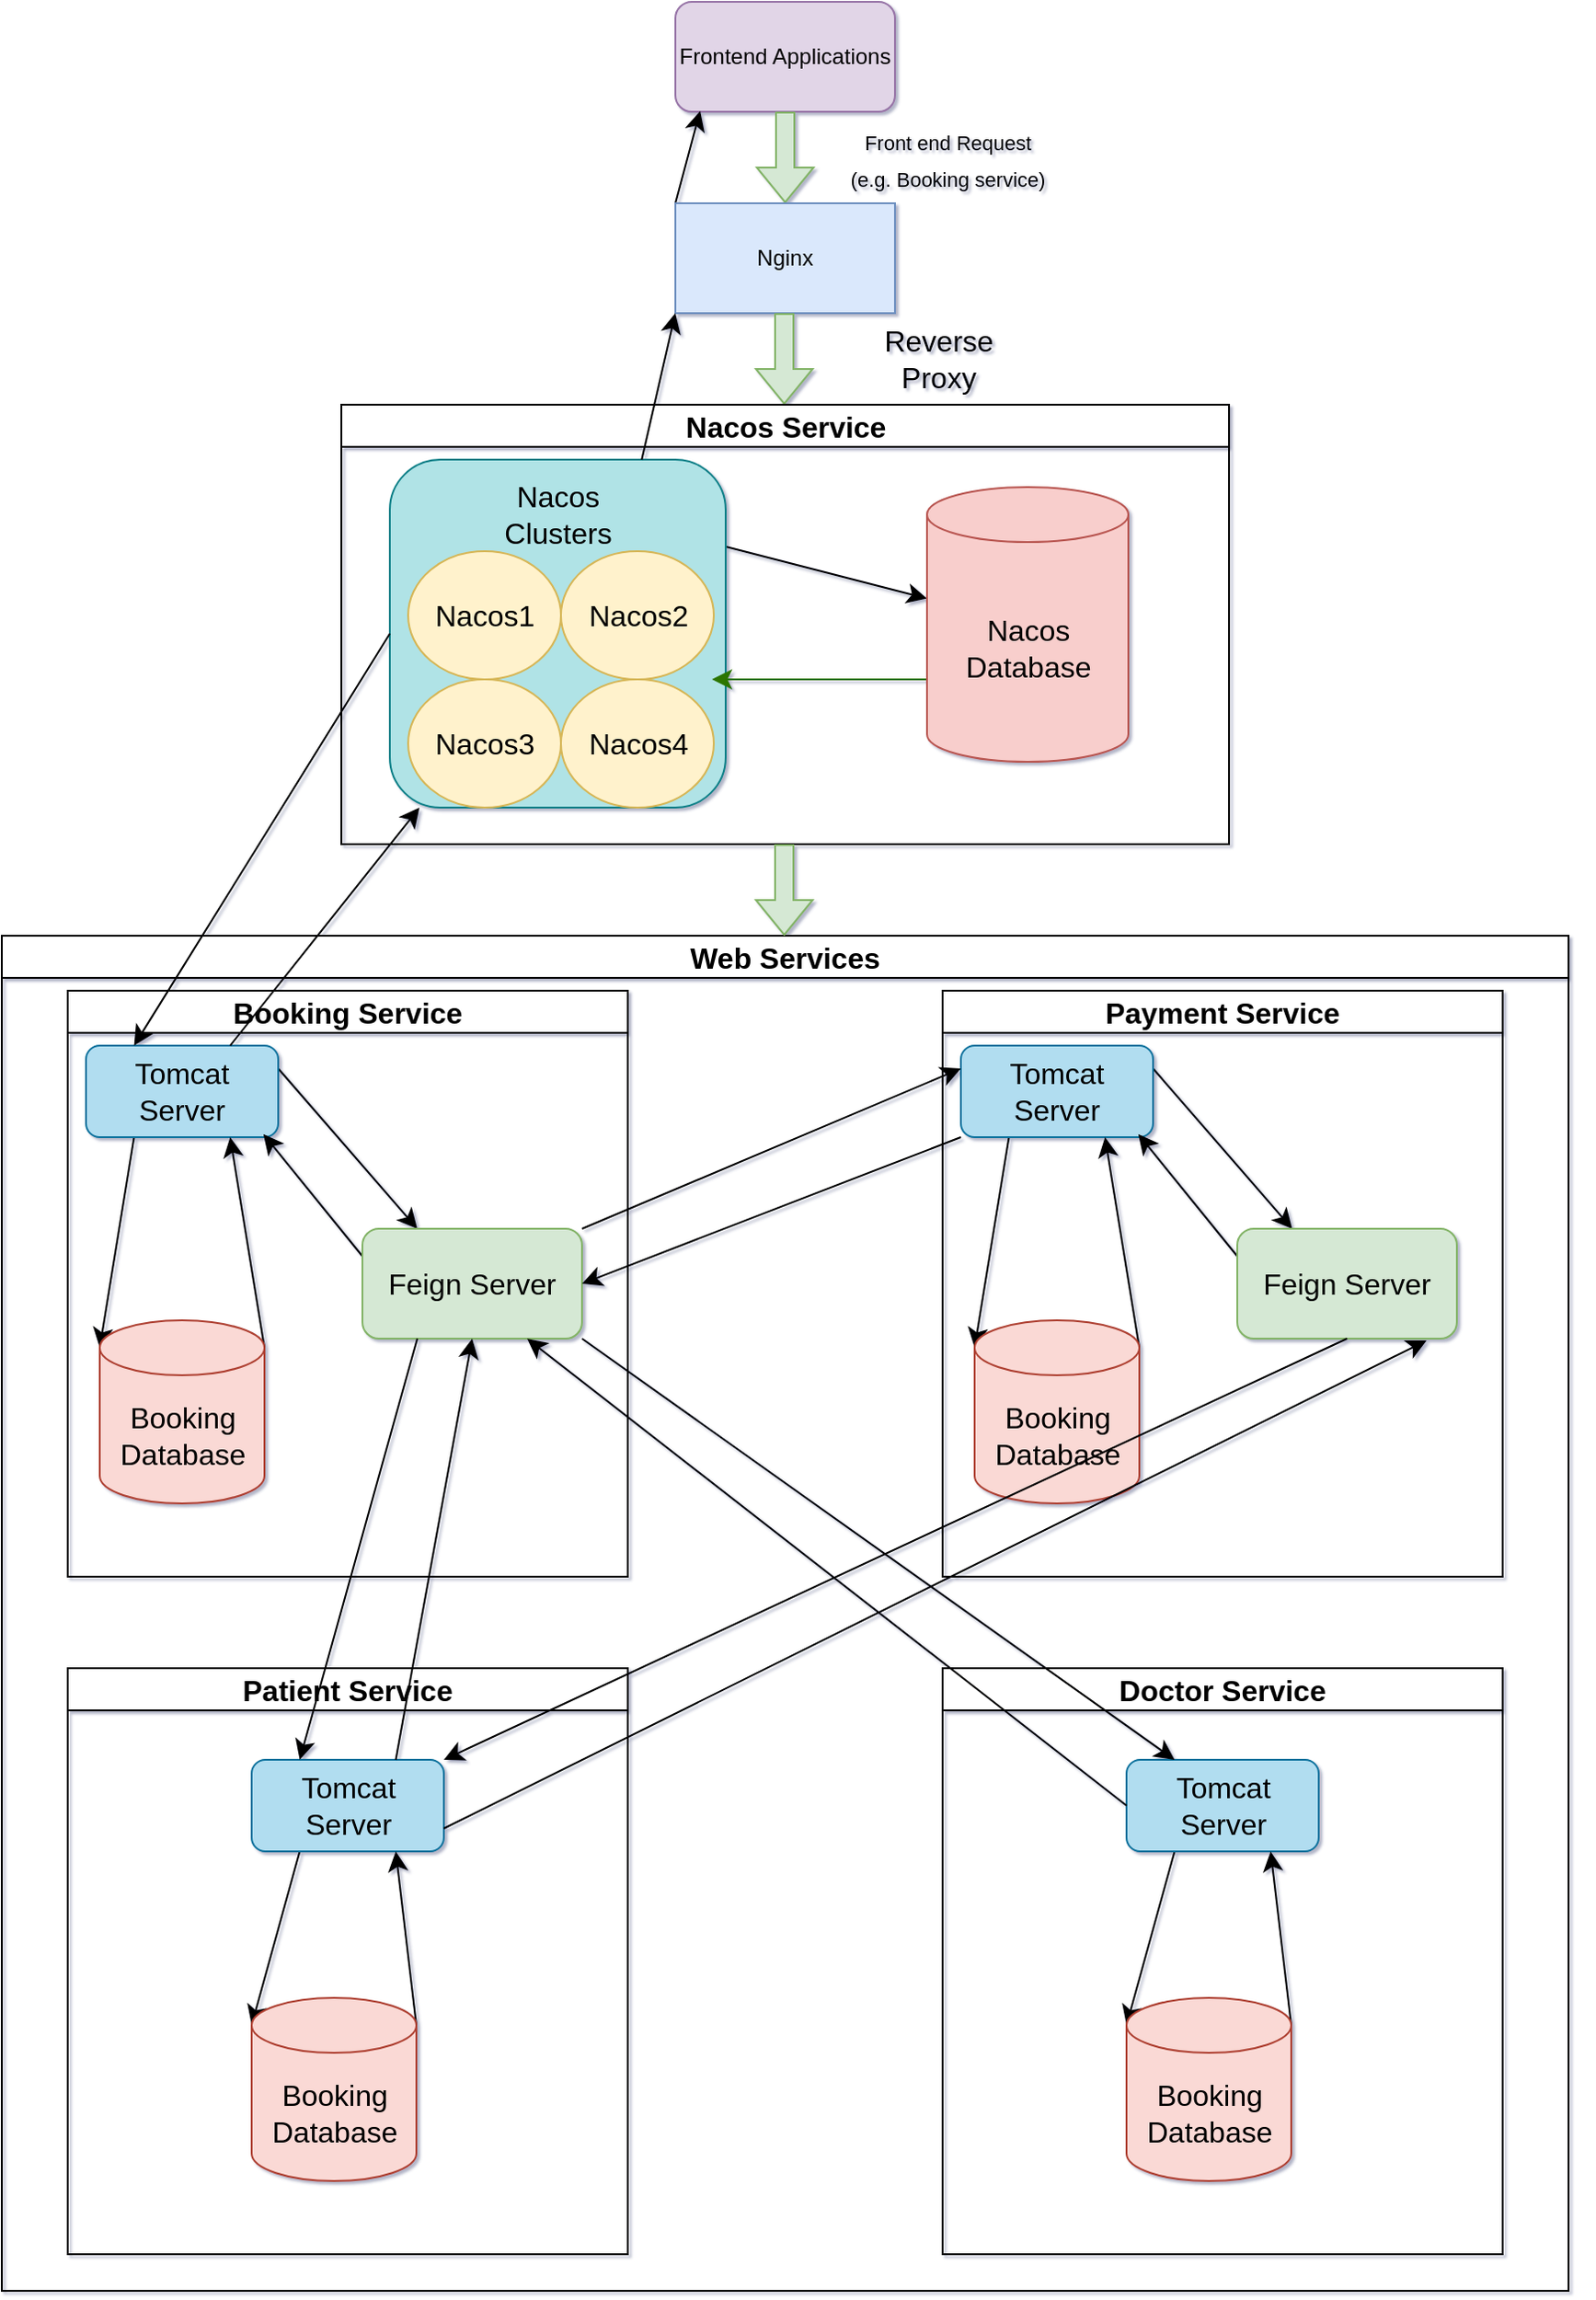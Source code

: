<mxfile version="21.6.1" type="device">
  <diagram name="Page-1" id="5f0bae14-7c28-e335-631c-24af17079c00">
    <mxGraphModel dx="2047" dy="1382" grid="1" gridSize="10" guides="1" tooltips="1" connect="1" arrows="1" fold="1" page="1" pageScale="1" pageWidth="4681" pageHeight="3300" background="none" math="0" shadow="1">
      <root>
        <mxCell id="0" />
        <mxCell id="1" parent="0" />
        <mxCell id="jPvqtnYLJRj_eyyXHJ-Q-1" value="Frontend Applications" style="rounded=1;whiteSpace=wrap;html=1;fillColor=#e1d5e7;strokeColor=#9673a6;" parent="1" vertex="1">
          <mxGeometry x="2206" y="160" width="120" height="60" as="geometry" />
        </mxCell>
        <mxCell id="jPvqtnYLJRj_eyyXHJ-Q-2" value="" style="shape=flexArrow;endArrow=classic;html=1;rounded=0;exitX=0.5;exitY=1;exitDx=0;exitDy=0;fillColor=#d5e8d4;strokeColor=#82b366;" parent="1" source="jPvqtnYLJRj_eyyXHJ-Q-1" edge="1">
          <mxGeometry width="50" height="50" relative="1" as="geometry">
            <mxPoint x="2226" y="390" as="sourcePoint" />
            <mxPoint x="2266" y="270" as="targetPoint" />
          </mxGeometry>
        </mxCell>
        <mxCell id="t3KPmfPiuo9anuLnNl-u-99" style="edgeStyle=none;curved=1;rounded=0;orthogonalLoop=1;jettySize=auto;html=1;exitX=0;exitY=0;exitDx=0;exitDy=0;entryX=0.113;entryY=0.993;entryDx=0;entryDy=0;entryPerimeter=0;fontSize=12;startSize=8;endSize=8;" edge="1" parent="1" source="jPvqtnYLJRj_eyyXHJ-Q-3" target="jPvqtnYLJRj_eyyXHJ-Q-1">
          <mxGeometry relative="1" as="geometry" />
        </mxCell>
        <mxCell id="jPvqtnYLJRj_eyyXHJ-Q-3" value="Nginx" style="rounded=0;whiteSpace=wrap;html=1;fillColor=#dae8fc;strokeColor=#6c8ebf;" parent="1" vertex="1">
          <mxGeometry x="2206" y="270" width="120" height="60" as="geometry" />
        </mxCell>
        <mxCell id="t3KPmfPiuo9anuLnNl-u-4" value="" style="shape=flexArrow;endArrow=classic;html=1;rounded=0;exitX=0.5;exitY=1;exitDx=0;exitDy=0;fillColor=#d5e8d4;strokeColor=#82b366;" edge="1" parent="1">
          <mxGeometry width="50" height="50" relative="1" as="geometry">
            <mxPoint x="2265.5" y="330" as="sourcePoint" />
            <mxPoint x="2265.5" y="380" as="targetPoint" />
          </mxGeometry>
        </mxCell>
        <mxCell id="t3KPmfPiuo9anuLnNl-u-5" value="&lt;font style=&quot;font-size: 11px;&quot;&gt;Front end Request (e.g. Booking service)&lt;/font&gt;" style="text;html=1;strokeColor=none;fillColor=none;align=center;verticalAlign=middle;whiteSpace=wrap;rounded=0;fontSize=16;" vertex="1" parent="1">
          <mxGeometry x="2300" y="230" width="110" height="30" as="geometry" />
        </mxCell>
        <mxCell id="t3KPmfPiuo9anuLnNl-u-6" value="Nacos Service" style="swimlane;whiteSpace=wrap;html=1;fontSize=16;" vertex="1" parent="1">
          <mxGeometry x="2023.5" y="380" width="485" height="240" as="geometry" />
        </mxCell>
        <mxCell id="t3KPmfPiuo9anuLnNl-u-10" value="" style="edgeStyle=none;curved=1;rounded=0;orthogonalLoop=1;jettySize=auto;html=1;fontSize=12;startSize=8;endSize=8;exitX=1;exitY=0.25;exitDx=0;exitDy=0;" edge="1" parent="t3KPmfPiuo9anuLnNl-u-6" source="t3KPmfPiuo9anuLnNl-u-1" target="t3KPmfPiuo9anuLnNl-u-9">
          <mxGeometry relative="1" as="geometry" />
        </mxCell>
        <mxCell id="t3KPmfPiuo9anuLnNl-u-1" value="" style="rounded=1;whiteSpace=wrap;html=1;fillColor=#b0e3e6;strokeColor=#0e8088;" vertex="1" parent="t3KPmfPiuo9anuLnNl-u-6">
          <mxGeometry x="26.5" y="30" width="183.5" height="190" as="geometry" />
        </mxCell>
        <mxCell id="t3KPmfPiuo9anuLnNl-u-11" style="edgeStyle=none;curved=1;rounded=0;orthogonalLoop=1;jettySize=auto;html=1;exitX=0;exitY=0;exitDx=0;exitDy=105;exitPerimeter=0;fontSize=12;startSize=8;endSize=8;fillColor=#60a917;strokeColor=#2D7600;" edge="1" parent="t3KPmfPiuo9anuLnNl-u-6" source="t3KPmfPiuo9anuLnNl-u-9">
          <mxGeometry relative="1" as="geometry">
            <mxPoint x="202.5" y="150" as="targetPoint" />
          </mxGeometry>
        </mxCell>
        <mxCell id="t3KPmfPiuo9anuLnNl-u-9" value="Nacos Database" style="shape=cylinder3;whiteSpace=wrap;html=1;boundedLbl=1;backgroundOutline=1;size=15;fontSize=16;fillColor=#f8cecc;strokeColor=#b85450;" vertex="1" parent="t3KPmfPiuo9anuLnNl-u-6">
          <mxGeometry x="320" y="45" width="110" height="150" as="geometry" />
        </mxCell>
        <mxCell id="t3KPmfPiuo9anuLnNl-u-102" value="Nacos1" style="ellipse;whiteSpace=wrap;html=1;fontSize=16;fillColor=#fff2cc;strokeColor=#d6b656;" vertex="1" parent="t3KPmfPiuo9anuLnNl-u-6">
          <mxGeometry x="36.5" y="80" width="83.5" height="70" as="geometry" />
        </mxCell>
        <mxCell id="t3KPmfPiuo9anuLnNl-u-107" value="Nacos2" style="ellipse;whiteSpace=wrap;html=1;fontSize=16;fillColor=#fff2cc;strokeColor=#d6b656;" vertex="1" parent="t3KPmfPiuo9anuLnNl-u-6">
          <mxGeometry x="120" y="80" width="83.5" height="70" as="geometry" />
        </mxCell>
        <mxCell id="t3KPmfPiuo9anuLnNl-u-108" value="Nacos3" style="ellipse;whiteSpace=wrap;html=1;fontSize=16;fillColor=#fff2cc;strokeColor=#d6b656;" vertex="1" parent="t3KPmfPiuo9anuLnNl-u-6">
          <mxGeometry x="36.5" y="150" width="83.5" height="70" as="geometry" />
        </mxCell>
        <mxCell id="t3KPmfPiuo9anuLnNl-u-109" value="Nacos4" style="ellipse;whiteSpace=wrap;html=1;fontSize=16;fillColor=#fff2cc;strokeColor=#d6b656;" vertex="1" parent="t3KPmfPiuo9anuLnNl-u-6">
          <mxGeometry x="120" y="150" width="83.5" height="70" as="geometry" />
        </mxCell>
        <mxCell id="t3KPmfPiuo9anuLnNl-u-110" value="Nacos Clusters" style="text;html=1;strokeColor=none;fillColor=none;align=center;verticalAlign=middle;whiteSpace=wrap;rounded=0;fontSize=16;" vertex="1" parent="t3KPmfPiuo9anuLnNl-u-6">
          <mxGeometry x="88.25" y="45" width="60" height="30" as="geometry" />
        </mxCell>
        <mxCell id="t3KPmfPiuo9anuLnNl-u-12" value="Web Services" style="swimlane;whiteSpace=wrap;html=1;fontSize=16;" vertex="1" parent="1">
          <mxGeometry x="1838" y="670" width="856" height="740" as="geometry" />
        </mxCell>
        <mxCell id="t3KPmfPiuo9anuLnNl-u-21" value="Booking Service" style="swimlane;whiteSpace=wrap;html=1;fontSize=16;" vertex="1" parent="t3KPmfPiuo9anuLnNl-u-12">
          <mxGeometry x="36" y="30" width="306" height="320" as="geometry" />
        </mxCell>
        <mxCell id="t3KPmfPiuo9anuLnNl-u-55" style="edgeStyle=none;curved=1;rounded=0;orthogonalLoop=1;jettySize=auto;html=1;exitX=0.25;exitY=1;exitDx=0;exitDy=0;entryX=0;entryY=0;entryDx=0;entryDy=15;entryPerimeter=0;fontSize=12;startSize=8;endSize=8;" edge="1" parent="t3KPmfPiuo9anuLnNl-u-21" source="t3KPmfPiuo9anuLnNl-u-23" target="t3KPmfPiuo9anuLnNl-u-25">
          <mxGeometry relative="1" as="geometry" />
        </mxCell>
        <mxCell id="t3KPmfPiuo9anuLnNl-u-58" style="edgeStyle=none;curved=1;rounded=0;orthogonalLoop=1;jettySize=auto;html=1;exitX=1;exitY=0.25;exitDx=0;exitDy=0;entryX=0.25;entryY=0;entryDx=0;entryDy=0;fontSize=12;startSize=8;endSize=8;" edge="1" parent="t3KPmfPiuo9anuLnNl-u-21" source="t3KPmfPiuo9anuLnNl-u-23" target="t3KPmfPiuo9anuLnNl-u-57">
          <mxGeometry relative="1" as="geometry" />
        </mxCell>
        <mxCell id="t3KPmfPiuo9anuLnNl-u-23" value="Tomcat Server" style="rounded=1;whiteSpace=wrap;html=1;fontSize=16;fillColor=#b1ddf0;strokeColor=#10739e;" vertex="1" parent="t3KPmfPiuo9anuLnNl-u-21">
          <mxGeometry x="10" y="30" width="105" height="50" as="geometry" />
        </mxCell>
        <mxCell id="t3KPmfPiuo9anuLnNl-u-56" style="edgeStyle=none;curved=1;rounded=0;orthogonalLoop=1;jettySize=auto;html=1;exitX=1;exitY=0;exitDx=0;exitDy=15;exitPerimeter=0;entryX=0.75;entryY=1;entryDx=0;entryDy=0;fontSize=12;startSize=8;endSize=8;" edge="1" parent="t3KPmfPiuo9anuLnNl-u-21" source="t3KPmfPiuo9anuLnNl-u-25" target="t3KPmfPiuo9anuLnNl-u-23">
          <mxGeometry relative="1" as="geometry" />
        </mxCell>
        <mxCell id="t3KPmfPiuo9anuLnNl-u-25" value="Booking Database" style="shape=cylinder3;whiteSpace=wrap;html=1;boundedLbl=1;backgroundOutline=1;size=15;fontSize=16;fillColor=#fad9d5;strokeColor=#ae4132;" vertex="1" parent="t3KPmfPiuo9anuLnNl-u-21">
          <mxGeometry x="17.5" y="180" width="90" height="100" as="geometry" />
        </mxCell>
        <mxCell id="t3KPmfPiuo9anuLnNl-u-59" style="edgeStyle=none;curved=1;rounded=0;orthogonalLoop=1;jettySize=auto;html=1;exitX=0;exitY=0.25;exitDx=0;exitDy=0;entryX=0.923;entryY=0.967;entryDx=0;entryDy=0;entryPerimeter=0;fontSize=12;startSize=8;endSize=8;" edge="1" parent="t3KPmfPiuo9anuLnNl-u-21" source="t3KPmfPiuo9anuLnNl-u-57" target="t3KPmfPiuo9anuLnNl-u-23">
          <mxGeometry relative="1" as="geometry" />
        </mxCell>
        <mxCell id="t3KPmfPiuo9anuLnNl-u-57" value="Feign Server" style="rounded=1;whiteSpace=wrap;html=1;fontSize=16;fillColor=#d5e8d4;strokeColor=#82b366;" vertex="1" parent="t3KPmfPiuo9anuLnNl-u-21">
          <mxGeometry x="161" y="130" width="120" height="60" as="geometry" />
        </mxCell>
        <mxCell id="t3KPmfPiuo9anuLnNl-u-60" value="Payment Service" style="swimlane;whiteSpace=wrap;html=1;fontSize=16;" vertex="1" parent="t3KPmfPiuo9anuLnNl-u-12">
          <mxGeometry x="514" y="30" width="306" height="320" as="geometry" />
        </mxCell>
        <mxCell id="t3KPmfPiuo9anuLnNl-u-61" style="edgeStyle=none;curved=1;rounded=0;orthogonalLoop=1;jettySize=auto;html=1;exitX=0.25;exitY=1;exitDx=0;exitDy=0;entryX=0;entryY=0;entryDx=0;entryDy=15;entryPerimeter=0;fontSize=12;startSize=8;endSize=8;" edge="1" parent="t3KPmfPiuo9anuLnNl-u-60" source="t3KPmfPiuo9anuLnNl-u-63" target="t3KPmfPiuo9anuLnNl-u-65">
          <mxGeometry relative="1" as="geometry" />
        </mxCell>
        <mxCell id="t3KPmfPiuo9anuLnNl-u-62" style="edgeStyle=none;curved=1;rounded=0;orthogonalLoop=1;jettySize=auto;html=1;exitX=1;exitY=0.25;exitDx=0;exitDy=0;entryX=0.25;entryY=0;entryDx=0;entryDy=0;fontSize=12;startSize=8;endSize=8;" edge="1" parent="t3KPmfPiuo9anuLnNl-u-60" source="t3KPmfPiuo9anuLnNl-u-63" target="t3KPmfPiuo9anuLnNl-u-67">
          <mxGeometry relative="1" as="geometry" />
        </mxCell>
        <mxCell id="t3KPmfPiuo9anuLnNl-u-63" value="Tomcat Server" style="rounded=1;whiteSpace=wrap;html=1;fontSize=16;fillColor=#b1ddf0;strokeColor=#10739e;" vertex="1" parent="t3KPmfPiuo9anuLnNl-u-60">
          <mxGeometry x="10" y="30" width="105" height="50" as="geometry" />
        </mxCell>
        <mxCell id="t3KPmfPiuo9anuLnNl-u-64" style="edgeStyle=none;curved=1;rounded=0;orthogonalLoop=1;jettySize=auto;html=1;exitX=1;exitY=0;exitDx=0;exitDy=15;exitPerimeter=0;entryX=0.75;entryY=1;entryDx=0;entryDy=0;fontSize=12;startSize=8;endSize=8;" edge="1" parent="t3KPmfPiuo9anuLnNl-u-60" source="t3KPmfPiuo9anuLnNl-u-65" target="t3KPmfPiuo9anuLnNl-u-63">
          <mxGeometry relative="1" as="geometry" />
        </mxCell>
        <mxCell id="t3KPmfPiuo9anuLnNl-u-65" value="Booking Database" style="shape=cylinder3;whiteSpace=wrap;html=1;boundedLbl=1;backgroundOutline=1;size=15;fontSize=16;fillColor=#fad9d5;strokeColor=#ae4132;" vertex="1" parent="t3KPmfPiuo9anuLnNl-u-60">
          <mxGeometry x="17.5" y="180" width="90" height="100" as="geometry" />
        </mxCell>
        <mxCell id="t3KPmfPiuo9anuLnNl-u-66" style="edgeStyle=none;curved=1;rounded=0;orthogonalLoop=1;jettySize=auto;html=1;exitX=0;exitY=0.25;exitDx=0;exitDy=0;entryX=0.923;entryY=0.967;entryDx=0;entryDy=0;entryPerimeter=0;fontSize=12;startSize=8;endSize=8;" edge="1" parent="t3KPmfPiuo9anuLnNl-u-60" source="t3KPmfPiuo9anuLnNl-u-67" target="t3KPmfPiuo9anuLnNl-u-63">
          <mxGeometry relative="1" as="geometry" />
        </mxCell>
        <mxCell id="t3KPmfPiuo9anuLnNl-u-67" value="Feign Server" style="rounded=1;whiteSpace=wrap;html=1;fontSize=16;fillColor=#d5e8d4;strokeColor=#82b366;" vertex="1" parent="t3KPmfPiuo9anuLnNl-u-60">
          <mxGeometry x="161" y="130" width="120" height="60" as="geometry" />
        </mxCell>
        <mxCell id="t3KPmfPiuo9anuLnNl-u-69" value="Patient Service" style="swimlane;whiteSpace=wrap;html=1;fontSize=16;" vertex="1" parent="t3KPmfPiuo9anuLnNl-u-12">
          <mxGeometry x="36" y="400" width="306" height="320" as="geometry" />
        </mxCell>
        <mxCell id="t3KPmfPiuo9anuLnNl-u-70" style="edgeStyle=none;curved=1;rounded=0;orthogonalLoop=1;jettySize=auto;html=1;exitX=0.25;exitY=1;exitDx=0;exitDy=0;entryX=0;entryY=0;entryDx=0;entryDy=15;entryPerimeter=0;fontSize=12;startSize=8;endSize=8;" edge="1" parent="t3KPmfPiuo9anuLnNl-u-69" source="t3KPmfPiuo9anuLnNl-u-72" target="t3KPmfPiuo9anuLnNl-u-74">
          <mxGeometry relative="1" as="geometry" />
        </mxCell>
        <mxCell id="t3KPmfPiuo9anuLnNl-u-72" value="Tomcat Server" style="rounded=1;whiteSpace=wrap;html=1;fontSize=16;fillColor=#b1ddf0;strokeColor=#10739e;" vertex="1" parent="t3KPmfPiuo9anuLnNl-u-69">
          <mxGeometry x="100.5" y="50" width="105" height="50" as="geometry" />
        </mxCell>
        <mxCell id="t3KPmfPiuo9anuLnNl-u-73" style="edgeStyle=none;curved=1;rounded=0;orthogonalLoop=1;jettySize=auto;html=1;exitX=1;exitY=0;exitDx=0;exitDy=15;exitPerimeter=0;entryX=0.75;entryY=1;entryDx=0;entryDy=0;fontSize=12;startSize=8;endSize=8;" edge="1" parent="t3KPmfPiuo9anuLnNl-u-69" source="t3KPmfPiuo9anuLnNl-u-74" target="t3KPmfPiuo9anuLnNl-u-72">
          <mxGeometry relative="1" as="geometry" />
        </mxCell>
        <mxCell id="t3KPmfPiuo9anuLnNl-u-74" value="Booking Database" style="shape=cylinder3;whiteSpace=wrap;html=1;boundedLbl=1;backgroundOutline=1;size=15;fontSize=16;fillColor=#fad9d5;strokeColor=#ae4132;" vertex="1" parent="t3KPmfPiuo9anuLnNl-u-69">
          <mxGeometry x="100.5" y="180" width="90" height="100" as="geometry" />
        </mxCell>
        <mxCell id="t3KPmfPiuo9anuLnNl-u-85" value="Doctor Service" style="swimlane;whiteSpace=wrap;html=1;fontSize=16;" vertex="1" parent="t3KPmfPiuo9anuLnNl-u-12">
          <mxGeometry x="514" y="400" width="306" height="320" as="geometry" />
        </mxCell>
        <mxCell id="t3KPmfPiuo9anuLnNl-u-86" style="edgeStyle=none;curved=1;rounded=0;orthogonalLoop=1;jettySize=auto;html=1;exitX=0.25;exitY=1;exitDx=0;exitDy=0;entryX=0;entryY=0;entryDx=0;entryDy=15;entryPerimeter=0;fontSize=12;startSize=8;endSize=8;" edge="1" parent="t3KPmfPiuo9anuLnNl-u-85" source="t3KPmfPiuo9anuLnNl-u-87" target="t3KPmfPiuo9anuLnNl-u-89">
          <mxGeometry relative="1" as="geometry" />
        </mxCell>
        <mxCell id="t3KPmfPiuo9anuLnNl-u-87" value="Tomcat Server" style="rounded=1;whiteSpace=wrap;html=1;fontSize=16;fillColor=#b1ddf0;strokeColor=#10739e;" vertex="1" parent="t3KPmfPiuo9anuLnNl-u-85">
          <mxGeometry x="100.5" y="50" width="105" height="50" as="geometry" />
        </mxCell>
        <mxCell id="t3KPmfPiuo9anuLnNl-u-88" style="edgeStyle=none;curved=1;rounded=0;orthogonalLoop=1;jettySize=auto;html=1;exitX=1;exitY=0;exitDx=0;exitDy=15;exitPerimeter=0;entryX=0.75;entryY=1;entryDx=0;entryDy=0;fontSize=12;startSize=8;endSize=8;" edge="1" parent="t3KPmfPiuo9anuLnNl-u-85" source="t3KPmfPiuo9anuLnNl-u-89" target="t3KPmfPiuo9anuLnNl-u-87">
          <mxGeometry relative="1" as="geometry" />
        </mxCell>
        <mxCell id="t3KPmfPiuo9anuLnNl-u-89" value="Booking Database" style="shape=cylinder3;whiteSpace=wrap;html=1;boundedLbl=1;backgroundOutline=1;size=15;fontSize=16;fillColor=#fad9d5;strokeColor=#ae4132;" vertex="1" parent="t3KPmfPiuo9anuLnNl-u-85">
          <mxGeometry x="100.5" y="180" width="90" height="100" as="geometry" />
        </mxCell>
        <mxCell id="t3KPmfPiuo9anuLnNl-u-90" style="edgeStyle=none;curved=1;rounded=0;orthogonalLoop=1;jettySize=auto;html=1;exitX=0.25;exitY=1;exitDx=0;exitDy=0;entryX=0.25;entryY=0;entryDx=0;entryDy=0;fontSize=12;startSize=8;endSize=8;" edge="1" parent="t3KPmfPiuo9anuLnNl-u-12" source="t3KPmfPiuo9anuLnNl-u-57" target="t3KPmfPiuo9anuLnNl-u-72">
          <mxGeometry relative="1" as="geometry" />
        </mxCell>
        <mxCell id="t3KPmfPiuo9anuLnNl-u-91" style="edgeStyle=none;curved=1;rounded=0;orthogonalLoop=1;jettySize=auto;html=1;exitX=0.75;exitY=0;exitDx=0;exitDy=0;entryX=0.5;entryY=1;entryDx=0;entryDy=0;fontSize=12;startSize=8;endSize=8;" edge="1" parent="t3KPmfPiuo9anuLnNl-u-12" source="t3KPmfPiuo9anuLnNl-u-72" target="t3KPmfPiuo9anuLnNl-u-57">
          <mxGeometry relative="1" as="geometry" />
        </mxCell>
        <mxCell id="t3KPmfPiuo9anuLnNl-u-92" style="edgeStyle=none;curved=1;rounded=0;orthogonalLoop=1;jettySize=auto;html=1;exitX=1;exitY=1;exitDx=0;exitDy=0;entryX=0.25;entryY=0;entryDx=0;entryDy=0;fontSize=12;startSize=8;endSize=8;" edge="1" parent="t3KPmfPiuo9anuLnNl-u-12" source="t3KPmfPiuo9anuLnNl-u-57" target="t3KPmfPiuo9anuLnNl-u-87">
          <mxGeometry relative="1" as="geometry" />
        </mxCell>
        <mxCell id="t3KPmfPiuo9anuLnNl-u-94" style="edgeStyle=none;curved=1;rounded=0;orthogonalLoop=1;jettySize=auto;html=1;exitX=0;exitY=0.5;exitDx=0;exitDy=0;entryX=0.75;entryY=1;entryDx=0;entryDy=0;fontSize=12;startSize=8;endSize=8;" edge="1" parent="t3KPmfPiuo9anuLnNl-u-12" source="t3KPmfPiuo9anuLnNl-u-87" target="t3KPmfPiuo9anuLnNl-u-57">
          <mxGeometry relative="1" as="geometry" />
        </mxCell>
        <mxCell id="t3KPmfPiuo9anuLnNl-u-111" style="edgeStyle=none;curved=1;rounded=0;orthogonalLoop=1;jettySize=auto;html=1;exitX=0.5;exitY=1;exitDx=0;exitDy=0;entryX=1;entryY=0;entryDx=0;entryDy=0;fontSize=12;startSize=8;endSize=8;" edge="1" parent="t3KPmfPiuo9anuLnNl-u-12" source="t3KPmfPiuo9anuLnNl-u-67" target="t3KPmfPiuo9anuLnNl-u-72">
          <mxGeometry relative="1" as="geometry" />
        </mxCell>
        <mxCell id="t3KPmfPiuo9anuLnNl-u-112" style="edgeStyle=none;curved=1;rounded=0;orthogonalLoop=1;jettySize=auto;html=1;exitX=1;exitY=0.75;exitDx=0;exitDy=0;entryX=0.862;entryY=1.017;entryDx=0;entryDy=0;entryPerimeter=0;fontSize=12;startSize=8;endSize=8;" edge="1" parent="t3KPmfPiuo9anuLnNl-u-12" source="t3KPmfPiuo9anuLnNl-u-72" target="t3KPmfPiuo9anuLnNl-u-67">
          <mxGeometry relative="1" as="geometry" />
        </mxCell>
        <mxCell id="t3KPmfPiuo9anuLnNl-u-113" style="edgeStyle=none;curved=1;rounded=0;orthogonalLoop=1;jettySize=auto;html=1;exitX=1;exitY=0;exitDx=0;exitDy=0;entryX=0;entryY=0.25;entryDx=0;entryDy=0;fontSize=12;startSize=8;endSize=8;" edge="1" parent="t3KPmfPiuo9anuLnNl-u-12" source="t3KPmfPiuo9anuLnNl-u-57" target="t3KPmfPiuo9anuLnNl-u-63">
          <mxGeometry relative="1" as="geometry" />
        </mxCell>
        <mxCell id="t3KPmfPiuo9anuLnNl-u-114" style="edgeStyle=none;curved=1;rounded=0;orthogonalLoop=1;jettySize=auto;html=1;exitX=0;exitY=1;exitDx=0;exitDy=0;entryX=1;entryY=0.5;entryDx=0;entryDy=0;fontSize=12;startSize=8;endSize=8;" edge="1" parent="t3KPmfPiuo9anuLnNl-u-12" source="t3KPmfPiuo9anuLnNl-u-63" target="t3KPmfPiuo9anuLnNl-u-57">
          <mxGeometry relative="1" as="geometry" />
        </mxCell>
        <mxCell id="t3KPmfPiuo9anuLnNl-u-13" value="" style="shape=flexArrow;endArrow=classic;html=1;rounded=0;exitX=0.5;exitY=1;exitDx=0;exitDy=0;fillColor=#d5e8d4;strokeColor=#82b366;" edge="1" parent="1">
          <mxGeometry width="50" height="50" relative="1" as="geometry">
            <mxPoint x="2265.5" y="620" as="sourcePoint" />
            <mxPoint x="2265.5" y="670" as="targetPoint" />
          </mxGeometry>
        </mxCell>
        <mxCell id="t3KPmfPiuo9anuLnNl-u-68" style="edgeStyle=none;curved=1;rounded=0;orthogonalLoop=1;jettySize=auto;html=1;exitX=1;exitY=0;exitDx=0;exitDy=0;fontSize=12;startSize=8;endSize=8;" edge="1" parent="1" source="t3KPmfPiuo9anuLnNl-u-12" target="t3KPmfPiuo9anuLnNl-u-12">
          <mxGeometry relative="1" as="geometry" />
        </mxCell>
        <mxCell id="t3KPmfPiuo9anuLnNl-u-95" style="edgeStyle=none;curved=1;rounded=0;orthogonalLoop=1;jettySize=auto;html=1;exitX=0;exitY=0.5;exitDx=0;exitDy=0;entryX=0.25;entryY=0;entryDx=0;entryDy=0;fontSize=12;startSize=8;endSize=8;" edge="1" parent="1" source="t3KPmfPiuo9anuLnNl-u-1" target="t3KPmfPiuo9anuLnNl-u-23">
          <mxGeometry relative="1" as="geometry" />
        </mxCell>
        <mxCell id="t3KPmfPiuo9anuLnNl-u-96" style="edgeStyle=none;curved=1;rounded=0;orthogonalLoop=1;jettySize=auto;html=1;exitX=0.75;exitY=0;exitDx=0;exitDy=0;fontSize=12;startSize=8;endSize=8;" edge="1" parent="1" source="t3KPmfPiuo9anuLnNl-u-23" target="t3KPmfPiuo9anuLnNl-u-1">
          <mxGeometry relative="1" as="geometry" />
        </mxCell>
        <mxCell id="t3KPmfPiuo9anuLnNl-u-97" style="edgeStyle=none;curved=1;rounded=0;orthogonalLoop=1;jettySize=auto;html=1;exitX=0.75;exitY=0;exitDx=0;exitDy=0;entryX=0;entryY=1;entryDx=0;entryDy=0;fontSize=12;startSize=8;endSize=8;" edge="1" parent="1" source="t3KPmfPiuo9anuLnNl-u-1" target="jPvqtnYLJRj_eyyXHJ-Q-3">
          <mxGeometry relative="1" as="geometry" />
        </mxCell>
        <mxCell id="t3KPmfPiuo9anuLnNl-u-100" value="Reverse Proxy" style="text;html=1;strokeColor=none;fillColor=none;align=center;verticalAlign=middle;whiteSpace=wrap;rounded=0;fontSize=16;" vertex="1" parent="1">
          <mxGeometry x="2320" y="340" width="60" height="30" as="geometry" />
        </mxCell>
      </root>
    </mxGraphModel>
  </diagram>
</mxfile>
